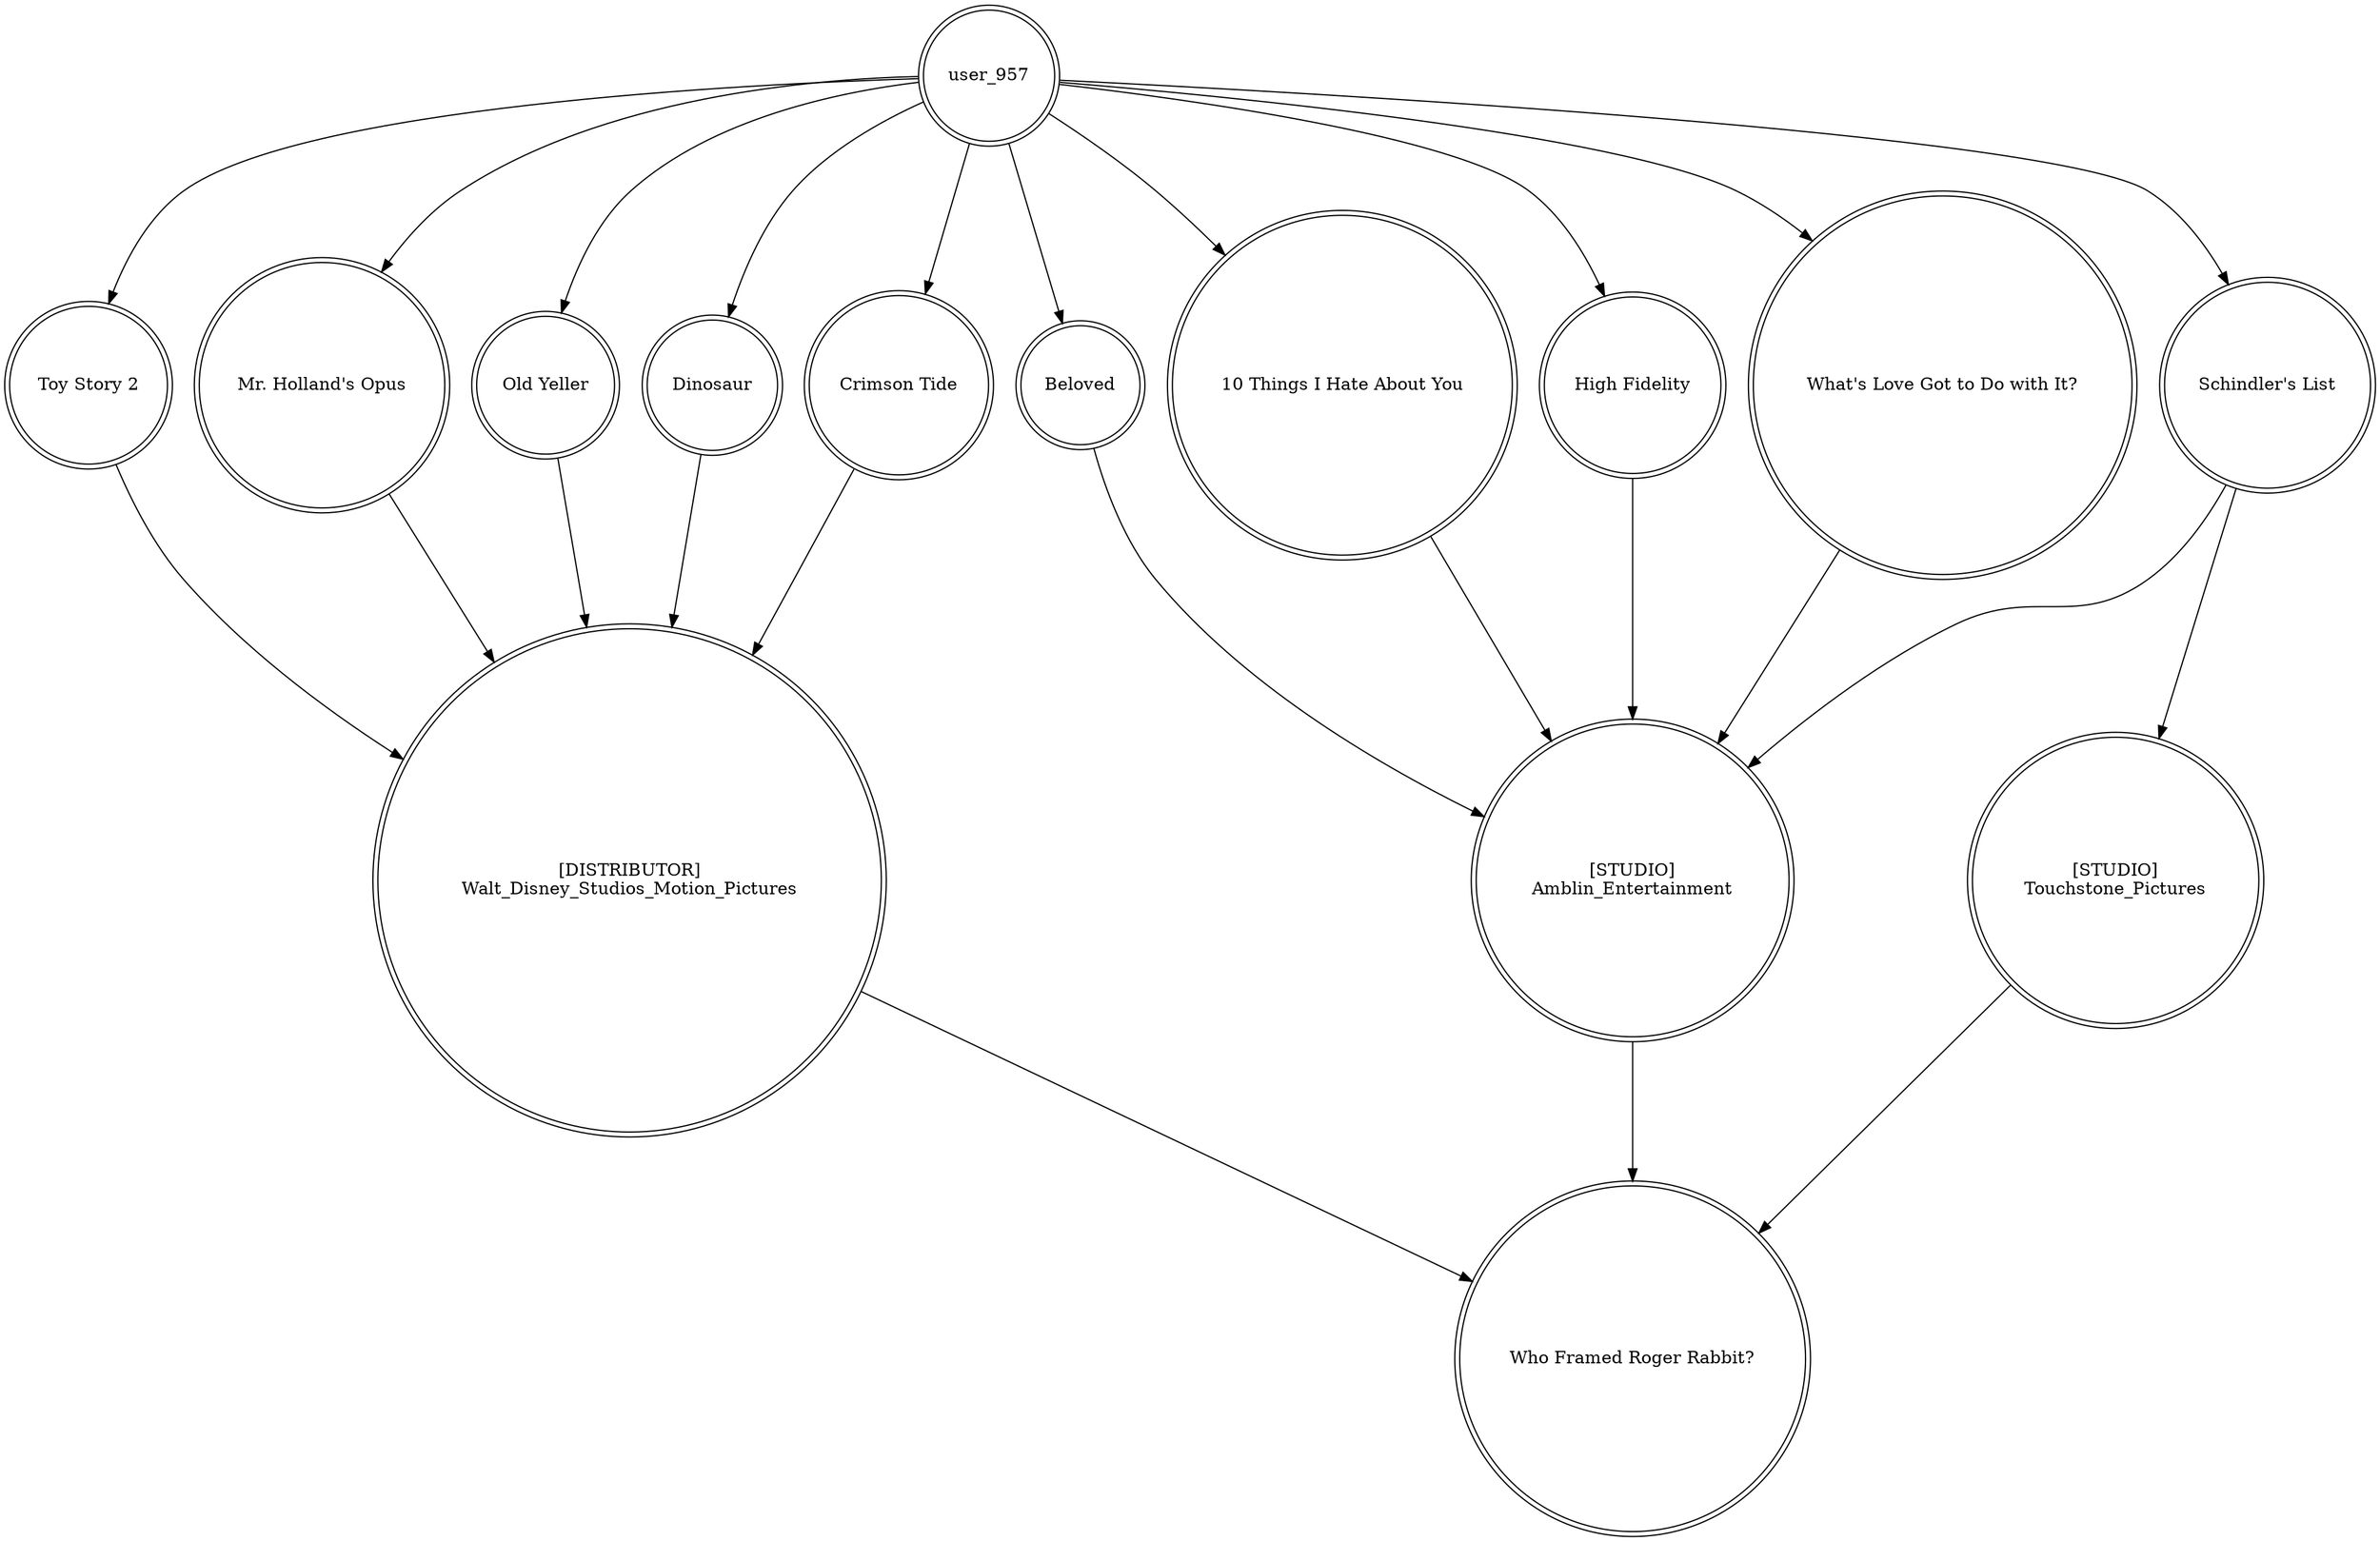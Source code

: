 digraph finite_state_machine {
	node [shape=doublecircle]
	"Toy Story 2" -> "[DISTRIBUTOR]
Walt_Disney_Studios_Motion_Pictures"
	Beloved -> "[STUDIO]
Amblin_Entertainment"
	user_957 -> "Schindler's List"
	"Schindler's List" -> "[STUDIO]
Touchstone_Pictures"
	"Mr. Holland's Opus" -> "[DISTRIBUTOR]
Walt_Disney_Studios_Motion_Pictures"
	user_957 -> "Toy Story 2"
	user_957 -> "Old Yeller"
	"Schindler's List" -> "[STUDIO]
Amblin_Entertainment"
	user_957 -> "10 Things I Hate About You"
	"[STUDIO]
Amblin_Entertainment" -> "Who Framed Roger Rabbit?"
	"[STUDIO]
Touchstone_Pictures" -> "Who Framed Roger Rabbit?"
	"High Fidelity" -> "[STUDIO]
Amblin_Entertainment"
	"What's Love Got to Do with It?" -> "[STUDIO]
Amblin_Entertainment"
	user_957 -> Dinosaur
	user_957 -> Beloved
	"Crimson Tide" -> "[DISTRIBUTOR]
Walt_Disney_Studios_Motion_Pictures"
	"[DISTRIBUTOR]
Walt_Disney_Studios_Motion_Pictures" -> "Who Framed Roger Rabbit?"
	user_957 -> "High Fidelity"
	user_957 -> "What's Love Got to Do with It?"
	user_957 -> "Crimson Tide"
	"Old Yeller" -> "[DISTRIBUTOR]
Walt_Disney_Studios_Motion_Pictures"
	Dinosaur -> "[DISTRIBUTOR]
Walt_Disney_Studios_Motion_Pictures"
	user_957 -> "Mr. Holland's Opus"
	"10 Things I Hate About You" -> "[STUDIO]
Amblin_Entertainment"
}
